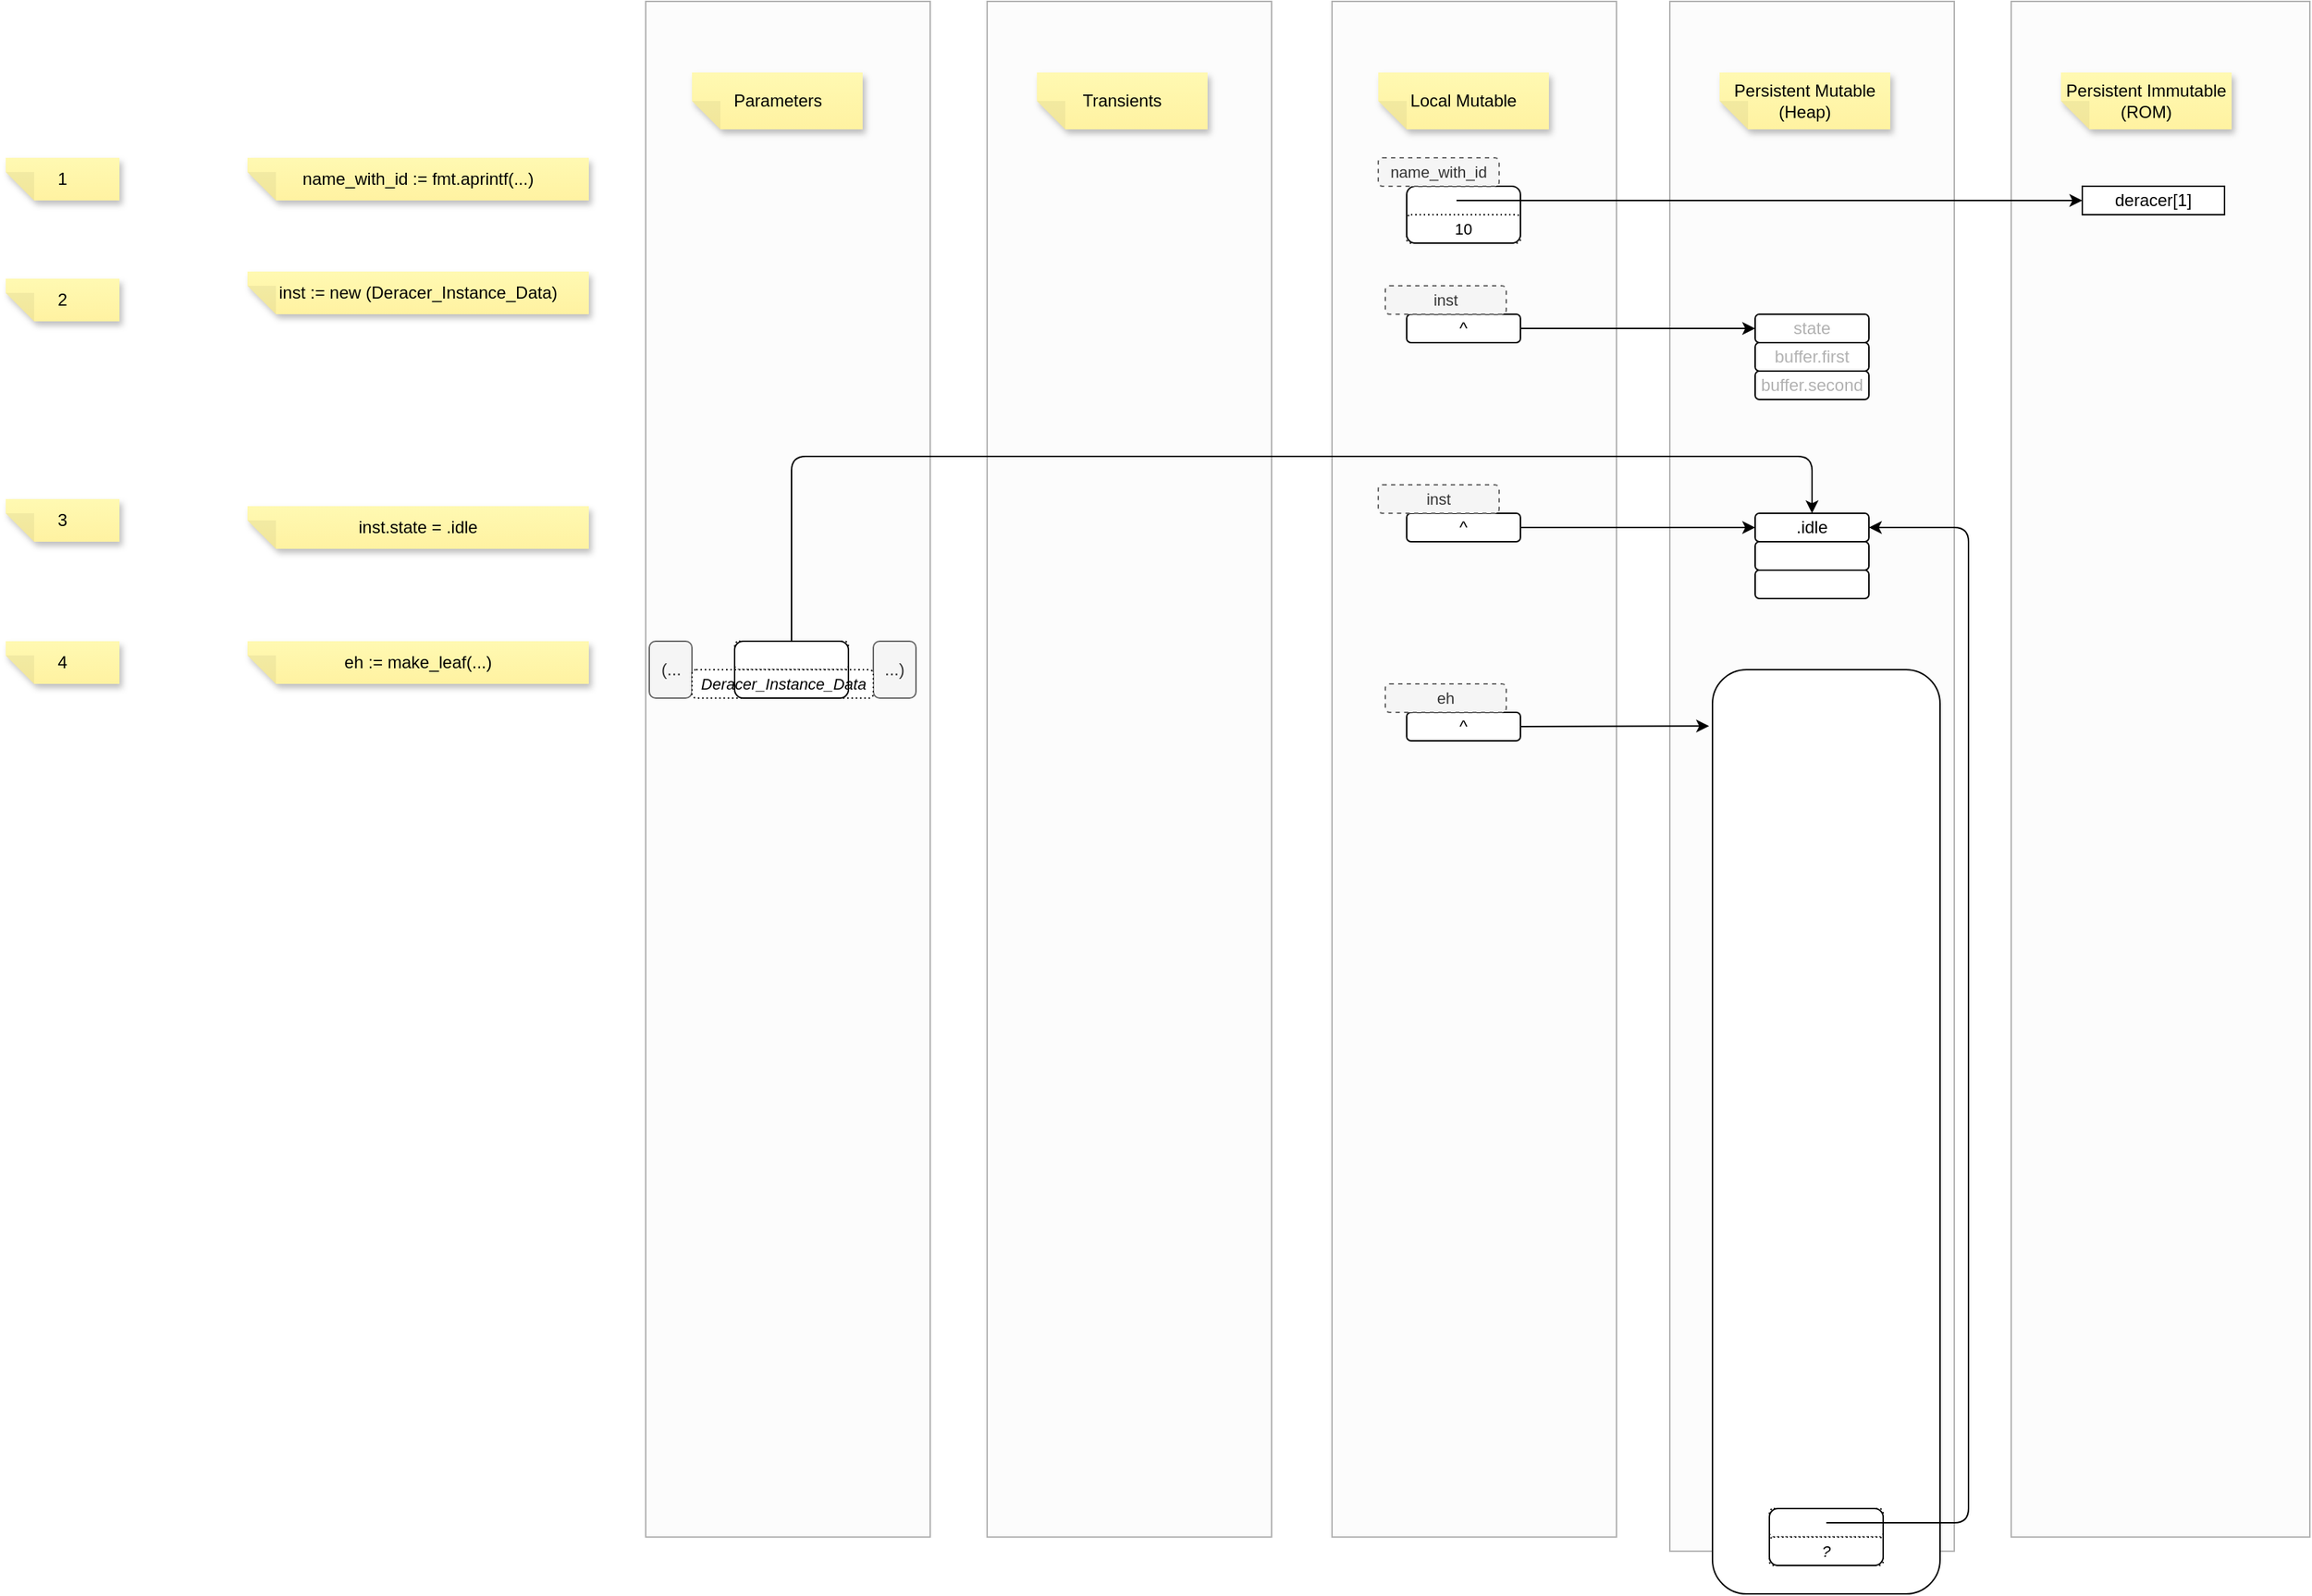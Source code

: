 <mxfile version="21.6.8" type="device" pages="7">
  <diagram name="all" id="029LB0-3E3SRJCX2bY9U">
    <mxGraphModel dx="4106" dy="570" grid="1" gridSize="10" guides="1" tooltips="1" connect="1" arrows="1" fold="1" page="1" pageScale="1" pageWidth="1100" pageHeight="850" math="0" shadow="0">
      <root>
        <mxCell id="0" />
        <mxCell id="1" parent="0" />
        <mxCell id="SrDT67wpccNyYL2PIl-t-3" value="" style="rounded=0;whiteSpace=wrap;html=1;fontFamily=Helvetica;fontSize=11;fontColor=#333333;fillColor=#f5f5f5;strokeColor=default;opacity=30;" vertex="1" parent="1">
          <mxGeometry x="-1437.5" y="40" width="200" height="1080" as="geometry" />
        </mxCell>
        <mxCell id="SrDT67wpccNyYL2PIl-t-1" value="" style="rounded=0;whiteSpace=wrap;html=1;fontFamily=Helvetica;fontSize=11;fontColor=#333333;fillColor=#f5f5f5;strokeColor=default;opacity=30;" vertex="1" parent="1">
          <mxGeometry x="-960" y="40" width="210" height="1080" as="geometry" />
        </mxCell>
        <mxCell id="SrDT67wpccNyYL2PIl-t-2" value="" style="rounded=0;whiteSpace=wrap;html=1;fontFamily=Helvetica;fontSize=11;fontColor=#333333;fillColor=#f5f5f5;strokeColor=default;opacity=30;" vertex="1" parent="1">
          <mxGeometry x="-1680" y="40" width="200" height="1080" as="geometry" />
        </mxCell>
        <mxCell id="SrDT67wpccNyYL2PIl-t-4" value="" style="rounded=0;whiteSpace=wrap;html=1;fontFamily=Helvetica;fontSize=11;fontColor=#333333;fillColor=#f5f5f5;strokeColor=default;opacity=30;" vertex="1" parent="1">
          <mxGeometry x="-1200" y="40" width="200" height="1090" as="geometry" />
        </mxCell>
        <mxCell id="SrDT67wpccNyYL2PIl-t-5" value="name_with_id := fmt.aprintf(...)" style="shape=note;whiteSpace=wrap;html=1;backgroundOutline=1;fontColor=#000000;darkOpacity=0.05;fillColor=#FFF9B2;strokeColor=none;fillStyle=solid;direction=west;gradientDirection=north;gradientColor=#FFF2A1;shadow=1;size=20;pointerEvents=1;" vertex="1" parent="1">
          <mxGeometry x="-2200" y="150" width="240" height="30" as="geometry" />
        </mxCell>
        <mxCell id="SrDT67wpccNyYL2PIl-t-6" value="Local Mutable" style="shape=note;whiteSpace=wrap;html=1;backgroundOutline=1;fontColor=#000000;darkOpacity=0.05;fillColor=#FFF9B2;strokeColor=none;fillStyle=solid;direction=west;gradientDirection=north;gradientColor=#FFF2A1;shadow=1;size=20;pointerEvents=1;" vertex="1" parent="1">
          <mxGeometry x="-1405" y="90" width="120" height="40" as="geometry" />
        </mxCell>
        <mxCell id="SrDT67wpccNyYL2PIl-t-7" value="Persistent Mutable&lt;br&gt;(Heap)" style="shape=note;whiteSpace=wrap;html=1;backgroundOutline=1;fontColor=#000000;darkOpacity=0.05;fillColor=#FFF9B2;strokeColor=none;fillStyle=solid;direction=west;gradientDirection=north;gradientColor=#FFF2A1;shadow=1;size=20;pointerEvents=1;" vertex="1" parent="1">
          <mxGeometry x="-1165" y="90" width="120" height="40" as="geometry" />
        </mxCell>
        <mxCell id="SrDT67wpccNyYL2PIl-t-8" value="Persistent Immutable&lt;br&gt;(ROM)" style="shape=note;whiteSpace=wrap;html=1;backgroundOutline=1;fontColor=#000000;darkOpacity=0.05;fillColor=#FFF9B2;strokeColor=none;fillStyle=solid;direction=west;gradientDirection=north;gradientColor=#FFF2A1;shadow=1;size=20;pointerEvents=1;" vertex="1" parent="1">
          <mxGeometry x="-925" y="90" width="120" height="40" as="geometry" />
        </mxCell>
        <mxCell id="SrDT67wpccNyYL2PIl-t-9" value="Transients" style="shape=note;whiteSpace=wrap;html=1;backgroundOutline=1;fontColor=#000000;darkOpacity=0.05;fillColor=#FFF9B2;strokeColor=none;fillStyle=solid;direction=west;gradientDirection=north;gradientColor=#FFF2A1;shadow=1;size=20;pointerEvents=1;" vertex="1" parent="1">
          <mxGeometry x="-1645" y="90" width="120" height="40" as="geometry" />
        </mxCell>
        <mxCell id="SrDT67wpccNyYL2PIl-t-28" value="" style="rounded=0;whiteSpace=wrap;html=1;fontFamily=Helvetica;fontSize=11;fontColor=#333333;fillColor=#f5f5f5;strokeColor=default;opacity=30;" vertex="1" parent="1">
          <mxGeometry x="-1920" y="40" width="200" height="1080" as="geometry" />
        </mxCell>
        <mxCell id="SrDT67wpccNyYL2PIl-t-30" value="Parameters" style="shape=note;whiteSpace=wrap;html=1;backgroundOutline=1;fontColor=#000000;darkOpacity=0.05;fillColor=#FFF9B2;strokeColor=none;fillStyle=solid;direction=west;gradientDirection=north;gradientColor=#FFF2A1;shadow=1;size=20;pointerEvents=1;" vertex="1" parent="1">
          <mxGeometry x="-1887.5" y="90" width="120" height="40" as="geometry" />
        </mxCell>
        <mxCell id="nKyimFtTfU-NM94vZ7Kv-1" value="deracer[1]" style="rounded=0;whiteSpace=wrap;html=1;" vertex="1" parent="1">
          <mxGeometry x="-910" y="170" width="100" height="20" as="geometry" />
        </mxCell>
        <mxCell id="Vvmu--2rX740bndOkpGV-1" value="" style="rounded=1;whiteSpace=wrap;html=1;fontFamily=Helvetica;fontSize=11;fontColor=default;strokeColor=none;dashed=1;dashPattern=1 2;" vertex="1" parent="1">
          <mxGeometry x="-1385" y="170" width="80" height="20" as="geometry" />
        </mxCell>
        <mxCell id="Vvmu--2rX740bndOkpGV-2" value="10" style="rounded=1;whiteSpace=wrap;html=1;fontFamily=Helvetica;fontSize=11;fontColor=default;dashed=1;dashPattern=1 2;strokeColor=default;" vertex="1" parent="1">
          <mxGeometry x="-1385" y="190" width="80" height="20" as="geometry" />
        </mxCell>
        <mxCell id="Vvmu--2rX740bndOkpGV-4" style="edgeStyle=orthogonalEdgeStyle;rounded=0;orthogonalLoop=1;jettySize=auto;html=1;exitX=0.438;exitY=0.5;exitDx=0;exitDy=0;entryX=0;entryY=0.5;entryDx=0;entryDy=0;exitPerimeter=0;" edge="1" parent="1" source="Vvmu--2rX740bndOkpGV-1" target="nKyimFtTfU-NM94vZ7Kv-1">
          <mxGeometry relative="1" as="geometry" />
        </mxCell>
        <mxCell id="Vvmu--2rX740bndOkpGV-3" value="" style="rounded=1;whiteSpace=wrap;html=1;fontFamily=Helvetica;fontSize=11;fillColor=none;" vertex="1" parent="1">
          <mxGeometry x="-1385" y="170" width="80" height="40" as="geometry" />
        </mxCell>
        <mxCell id="5OGbi0aspRER5DUUNQTS-1" value="name_with_id" style="rounded=1;whiteSpace=wrap;html=1;fontFamily=Helvetica;fontSize=11;fontColor=#333333;dashed=1;fillColor=#f5f5f5;strokeColor=#666666;" vertex="1" parent="1">
          <mxGeometry x="-1405" y="150" width="85" height="20" as="geometry" />
        </mxCell>
        <mxCell id="5OGbi0aspRER5DUUNQTS-2" value="state" style="rounded=1;whiteSpace=wrap;html=1;textOpacity=30;" vertex="1" parent="1">
          <mxGeometry x="-1140" y="260" width="80" height="20" as="geometry" />
        </mxCell>
        <mxCell id="5OGbi0aspRER5DUUNQTS-3" value="buffer.first" style="rounded=1;whiteSpace=wrap;html=1;textOpacity=30;" vertex="1" parent="1">
          <mxGeometry x="-1140" y="280" width="80" height="20" as="geometry" />
        </mxCell>
        <mxCell id="5OGbi0aspRER5DUUNQTS-4" value="buffer.second" style="rounded=1;whiteSpace=wrap;html=1;textOpacity=30;" vertex="1" parent="1">
          <mxGeometry x="-1140" y="300" width="80" height="20" as="geometry" />
        </mxCell>
        <mxCell id="5OGbi0aspRER5DUUNQTS-6" style="edgeStyle=orthogonalEdgeStyle;rounded=0;orthogonalLoop=1;jettySize=auto;html=1;exitX=1;exitY=0.5;exitDx=0;exitDy=0;entryX=0;entryY=0.5;entryDx=0;entryDy=0;" edge="1" parent="1" source="5OGbi0aspRER5DUUNQTS-5" target="5OGbi0aspRER5DUUNQTS-2">
          <mxGeometry relative="1" as="geometry" />
        </mxCell>
        <mxCell id="5OGbi0aspRER5DUUNQTS-5" value="^" style="rounded=1;whiteSpace=wrap;html=1;" vertex="1" parent="1">
          <mxGeometry x="-1385" y="260" width="80" height="20" as="geometry" />
        </mxCell>
        <mxCell id="5OGbi0aspRER5DUUNQTS-7" value="inst" style="rounded=1;whiteSpace=wrap;html=1;fontFamily=Helvetica;fontSize=11;fontColor=#333333;dashed=1;fillColor=#f5f5f5;strokeColor=#666666;" vertex="1" parent="1">
          <mxGeometry x="-1400" y="240" width="85" height="20" as="geometry" />
        </mxCell>
        <mxCell id="5OGbi0aspRER5DUUNQTS-8" value=".idle" style="rounded=1;whiteSpace=wrap;html=1;" vertex="1" parent="1">
          <mxGeometry x="-1140" y="400" width="80" height="20" as="geometry" />
        </mxCell>
        <mxCell id="5OGbi0aspRER5DUUNQTS-9" value="" style="rounded=1;whiteSpace=wrap;html=1;textOpacity=30;" vertex="1" parent="1">
          <mxGeometry x="-1140" y="420" width="80" height="20" as="geometry" />
        </mxCell>
        <mxCell id="5OGbi0aspRER5DUUNQTS-10" value="" style="rounded=1;whiteSpace=wrap;html=1;textOpacity=30;" vertex="1" parent="1">
          <mxGeometry x="-1140" y="440" width="80" height="20" as="geometry" />
        </mxCell>
        <mxCell id="5OGbi0aspRER5DUUNQTS-11" style="edgeStyle=orthogonalEdgeStyle;rounded=0;orthogonalLoop=1;jettySize=auto;html=1;exitX=1;exitY=0.5;exitDx=0;exitDy=0;entryX=0;entryY=0.5;entryDx=0;entryDy=0;" edge="1" parent="1" source="5OGbi0aspRER5DUUNQTS-12" target="5OGbi0aspRER5DUUNQTS-8">
          <mxGeometry relative="1" as="geometry" />
        </mxCell>
        <mxCell id="5OGbi0aspRER5DUUNQTS-12" value="^" style="rounded=1;whiteSpace=wrap;html=1;" vertex="1" parent="1">
          <mxGeometry x="-1385" y="400" width="80" height="20" as="geometry" />
        </mxCell>
        <mxCell id="5OGbi0aspRER5DUUNQTS-13" value="inst" style="rounded=1;whiteSpace=wrap;html=1;fontFamily=Helvetica;fontSize=11;fontColor=#333333;dashed=1;fillColor=#f5f5f5;strokeColor=#666666;" vertex="1" parent="1">
          <mxGeometry x="-1405" y="380" width="85" height="20" as="geometry" />
        </mxCell>
        <mxCell id="5OGbi0aspRER5DUUNQTS-14" value="inst := new (Deracer_Instance_Data)" style="shape=note;whiteSpace=wrap;html=1;backgroundOutline=1;fontColor=#000000;darkOpacity=0.05;fillColor=#FFF9B2;strokeColor=none;fillStyle=solid;direction=west;gradientDirection=north;gradientColor=#FFF2A1;shadow=1;size=20;pointerEvents=1;" vertex="1" parent="1">
          <mxGeometry x="-2200" y="230" width="240" height="30" as="geometry" />
        </mxCell>
        <mxCell id="5OGbi0aspRER5DUUNQTS-15" value="inst.state = .idle" style="shape=note;whiteSpace=wrap;html=1;backgroundOutline=1;fontColor=#000000;darkOpacity=0.05;fillColor=#FFF9B2;strokeColor=none;fillStyle=solid;direction=west;gradientDirection=north;gradientColor=#FFF2A1;shadow=1;size=20;pointerEvents=1;" vertex="1" parent="1">
          <mxGeometry x="-2200" y="395" width="240" height="30" as="geometry" />
        </mxCell>
        <mxCell id="Xrj8Q-ja9FrKISakhPmq-5" style="edgeStyle=orthogonalEdgeStyle;rounded=0;orthogonalLoop=1;jettySize=auto;html=1;exitX=1;exitY=0.5;exitDx=0;exitDy=0;entryX=-0.015;entryY=0.061;entryDx=0;entryDy=0;entryPerimeter=0;" edge="1" parent="1" source="Xrj8Q-ja9FrKISakhPmq-6" target="zLsV2VpHd600joaVlXYG-1">
          <mxGeometry relative="1" as="geometry">
            <mxPoint x="-1140.96" y="525.1" as="targetPoint" />
            <Array as="points">
              <mxPoint x="-1305" y="550" />
            </Array>
          </mxGeometry>
        </mxCell>
        <mxCell id="Xrj8Q-ja9FrKISakhPmq-6" value="^" style="rounded=1;whiteSpace=wrap;html=1;" vertex="1" parent="1">
          <mxGeometry x="-1385" y="540" width="80" height="20" as="geometry" />
        </mxCell>
        <mxCell id="Xrj8Q-ja9FrKISakhPmq-7" value="eh" style="rounded=1;whiteSpace=wrap;html=1;fontFamily=Helvetica;fontSize=11;fontColor=#333333;dashed=1;fillColor=#f5f5f5;strokeColor=#666666;" vertex="1" parent="1">
          <mxGeometry x="-1400" y="520" width="85" height="20" as="geometry" />
        </mxCell>
        <mxCell id="Xrj8Q-ja9FrKISakhPmq-8" value="eh := make_leaf(...)" style="shape=note;whiteSpace=wrap;html=1;backgroundOutline=1;fontColor=#000000;darkOpacity=0.05;fillColor=#FFF9B2;strokeColor=none;fillStyle=solid;direction=west;gradientDirection=north;gradientColor=#FFF2A1;shadow=1;size=20;pointerEvents=1;" vertex="1" parent="1">
          <mxGeometry x="-2200" y="490" width="240" height="30" as="geometry" />
        </mxCell>
        <mxCell id="zLsV2VpHd600joaVlXYG-1" value="" style="rounded=1;whiteSpace=wrap;html=1;" vertex="1" parent="1">
          <mxGeometry x="-1170" y="510" width="160" height="650" as="geometry" />
        </mxCell>
        <mxCell id="AE5WR5ZkA0evMWWrHT70-1" value="" style="rounded=1;whiteSpace=wrap;html=1;fontFamily=Helvetica;fontSize=11;fontColor=default;strokeColor=default;perimeterSpacing=0;dashed=1;dashPattern=1 2;" vertex="1" parent="1">
          <mxGeometry x="-1130" y="1100" width="80" height="20" as="geometry" />
        </mxCell>
        <mxCell id="AE5WR5ZkA0evMWWrHT70-2" value="?" style="rounded=1;whiteSpace=wrap;html=1;fontFamily=Helvetica;fontSize=11;fontColor=default;strokeColor=default;perimeterSpacing=0;dashed=1;dashPattern=1 2;fontStyle=2" vertex="1" parent="1">
          <mxGeometry x="-1130" y="1120" width="80" height="20" as="geometry" />
        </mxCell>
        <mxCell id="2BD_WjYUQ9ISW56QHsHB-15" style="edgeStyle=orthogonalEdgeStyle;rounded=1;orthogonalLoop=1;jettySize=auto;html=1;exitX=0.5;exitY=0.25;exitDx=0;exitDy=0;entryX=1;entryY=0.5;entryDx=0;entryDy=0;exitPerimeter=0;" edge="1" parent="1" source="AE5WR5ZkA0evMWWrHT70-3" target="5OGbi0aspRER5DUUNQTS-8">
          <mxGeometry relative="1" as="geometry">
            <Array as="points">
              <mxPoint x="-990" y="1110" />
              <mxPoint x="-990" y="410" />
            </Array>
          </mxGeometry>
        </mxCell>
        <mxCell id="AE5WR5ZkA0evMWWrHT70-3" value="" style="rounded=1;whiteSpace=wrap;html=1;fontFamily=Helvetica;fontSize=11;fillColor=none;" vertex="1" parent="1">
          <mxGeometry x="-1130" y="1100" width="80" height="40" as="geometry" />
        </mxCell>
        <mxCell id="2BD_WjYUQ9ISW56QHsHB-1" value="1" style="shape=note;whiteSpace=wrap;html=1;backgroundOutline=1;fontColor=#000000;darkOpacity=0.05;fillColor=#FFF9B2;strokeColor=none;fillStyle=solid;direction=west;gradientDirection=north;gradientColor=#FFF2A1;shadow=1;size=20;pointerEvents=1;" vertex="1" parent="1">
          <mxGeometry x="-2370" y="150" width="80" height="30" as="geometry" />
        </mxCell>
        <mxCell id="2BD_WjYUQ9ISW56QHsHB-4" value="2" style="shape=note;whiteSpace=wrap;html=1;backgroundOutline=1;fontColor=#000000;darkOpacity=0.05;fillColor=#FFF9B2;strokeColor=none;fillStyle=solid;direction=west;gradientDirection=north;gradientColor=#FFF2A1;shadow=1;size=20;pointerEvents=1;" vertex="1" parent="1">
          <mxGeometry x="-2370" y="235" width="80" height="30" as="geometry" />
        </mxCell>
        <mxCell id="2BD_WjYUQ9ISW56QHsHB-5" value="3" style="shape=note;whiteSpace=wrap;html=1;backgroundOutline=1;fontColor=#000000;darkOpacity=0.05;fillColor=#FFF9B2;strokeColor=none;fillStyle=solid;direction=west;gradientDirection=north;gradientColor=#FFF2A1;shadow=1;size=20;pointerEvents=1;" vertex="1" parent="1">
          <mxGeometry x="-2370" y="390" width="80" height="30" as="geometry" />
        </mxCell>
        <mxCell id="2BD_WjYUQ9ISW56QHsHB-6" value="4" style="shape=note;whiteSpace=wrap;html=1;backgroundOutline=1;fontColor=#000000;darkOpacity=0.05;fillColor=#FFF9B2;strokeColor=none;fillStyle=solid;direction=west;gradientDirection=north;gradientColor=#FFF2A1;shadow=1;size=20;pointerEvents=1;" vertex="1" parent="1">
          <mxGeometry x="-2370" y="490" width="80" height="30" as="geometry" />
        </mxCell>
        <mxCell id="2BD_WjYUQ9ISW56QHsHB-8" value="" style="rounded=1;whiteSpace=wrap;html=1;fontFamily=Helvetica;fontSize=11;fontColor=default;strokeColor=default;perimeterSpacing=0;dashed=1;dashPattern=1 2;" vertex="1" parent="1">
          <mxGeometry x="-1857.5" y="490" width="80" height="20" as="geometry" />
        </mxCell>
        <mxCell id="2BD_WjYUQ9ISW56QHsHB-9" value="...)" style="rounded=1;whiteSpace=wrap;html=1;fillColor=#f5f5f5;fontColor=#333333;strokeColor=#666666;" vertex="1" parent="1">
          <mxGeometry x="-1760" y="490" width="30" height="40" as="geometry" />
        </mxCell>
        <mxCell id="2BD_WjYUQ9ISW56QHsHB-11" value="(..." style="rounded=1;whiteSpace=wrap;html=1;fillColor=#f5f5f5;fontColor=#333333;strokeColor=#666666;" vertex="1" parent="1">
          <mxGeometry x="-1917.5" y="490" width="30" height="40" as="geometry" />
        </mxCell>
        <mxCell id="2BD_WjYUQ9ISW56QHsHB-13" style="edgeStyle=orthogonalEdgeStyle;rounded=1;orthogonalLoop=1;jettySize=auto;html=1;exitX=0.5;exitY=0;exitDx=0;exitDy=0;entryX=0.5;entryY=0;entryDx=0;entryDy=0;" edge="1" parent="1" source="2BD_WjYUQ9ISW56QHsHB-12" target="5OGbi0aspRER5DUUNQTS-8">
          <mxGeometry relative="1" as="geometry">
            <Array as="points">
              <mxPoint x="-1817" y="360" />
              <mxPoint x="-1100" y="360" />
            </Array>
          </mxGeometry>
        </mxCell>
        <mxCell id="2BD_WjYUQ9ISW56QHsHB-10" value="Deracer_Instance_Data" style="rounded=1;whiteSpace=wrap;html=1;fontFamily=Helvetica;fontSize=11;fontColor=default;strokeColor=default;perimeterSpacing=0;dashed=1;dashPattern=1 2;fontStyle=2" vertex="1" parent="1">
          <mxGeometry x="-1887.5" y="510" width="127.5" height="20" as="geometry" />
        </mxCell>
        <mxCell id="2BD_WjYUQ9ISW56QHsHB-12" value="" style="rounded=1;whiteSpace=wrap;html=1;fontFamily=Helvetica;fontSize=11;fillColor=none;" vertex="1" parent="1">
          <mxGeometry x="-1857.5" y="490" width="80" height="40" as="geometry" />
        </mxCell>
      </root>
    </mxGraphModel>
  </diagram>
  <diagram name="4" id="yFphPRhZFJM6T7FxvR39">
    <mxGraphModel dx="3167" dy="684" grid="1" gridSize="10" guides="1" tooltips="1" connect="1" arrows="1" fold="1" page="1" pageScale="1" pageWidth="1100" pageHeight="850" math="0" shadow="0">
      <root>
        <mxCell id="gJFKsdYSGf7r8MpDDWv1-0" />
        <mxCell id="gJFKsdYSGf7r8MpDDWv1-1" parent="gJFKsdYSGf7r8MpDDWv1-0" />
        <mxCell id="gJFKsdYSGf7r8MpDDWv1-2" value="" style="rounded=0;whiteSpace=wrap;html=1;fontFamily=Helvetica;fontSize=11;fontColor=#333333;fillColor=#f5f5f5;strokeColor=default;opacity=30;" vertex="1" parent="gJFKsdYSGf7r8MpDDWv1-1">
          <mxGeometry x="-1437.5" y="40" width="200" height="1080" as="geometry" />
        </mxCell>
        <mxCell id="gJFKsdYSGf7r8MpDDWv1-3" value="" style="rounded=0;whiteSpace=wrap;html=1;fontFamily=Helvetica;fontSize=11;fontColor=#333333;fillColor=#f5f5f5;strokeColor=default;opacity=30;" vertex="1" parent="gJFKsdYSGf7r8MpDDWv1-1">
          <mxGeometry x="-960" y="40" width="210" height="1080" as="geometry" />
        </mxCell>
        <mxCell id="gJFKsdYSGf7r8MpDDWv1-4" value="" style="rounded=0;whiteSpace=wrap;html=1;fontFamily=Helvetica;fontSize=11;fontColor=#333333;fillColor=#f5f5f5;strokeColor=default;opacity=30;" vertex="1" parent="gJFKsdYSGf7r8MpDDWv1-1">
          <mxGeometry x="-1680" y="40" width="200" height="1080" as="geometry" />
        </mxCell>
        <mxCell id="gJFKsdYSGf7r8MpDDWv1-5" value="" style="rounded=0;whiteSpace=wrap;html=1;fontFamily=Helvetica;fontSize=11;fontColor=#333333;fillColor=#f5f5f5;strokeColor=default;opacity=30;" vertex="1" parent="gJFKsdYSGf7r8MpDDWv1-1">
          <mxGeometry x="-1200" y="40" width="200" height="1090" as="geometry" />
        </mxCell>
        <mxCell id="gJFKsdYSGf7r8MpDDWv1-7" value="Local Mutable" style="shape=note;whiteSpace=wrap;html=1;backgroundOutline=1;fontColor=#000000;darkOpacity=0.05;fillColor=#FFF9B2;strokeColor=none;fillStyle=solid;direction=west;gradientDirection=north;gradientColor=#FFF2A1;shadow=1;size=20;pointerEvents=1;" vertex="1" parent="gJFKsdYSGf7r8MpDDWv1-1">
          <mxGeometry x="-1405" y="90" width="120" height="40" as="geometry" />
        </mxCell>
        <mxCell id="gJFKsdYSGf7r8MpDDWv1-8" value="Persistent Mutable&lt;br&gt;(Heap)" style="shape=note;whiteSpace=wrap;html=1;backgroundOutline=1;fontColor=#000000;darkOpacity=0.05;fillColor=#FFF9B2;strokeColor=none;fillStyle=solid;direction=west;gradientDirection=north;gradientColor=#FFF2A1;shadow=1;size=20;pointerEvents=1;" vertex="1" parent="gJFKsdYSGf7r8MpDDWv1-1">
          <mxGeometry x="-1165" y="90" width="120" height="40" as="geometry" />
        </mxCell>
        <mxCell id="gJFKsdYSGf7r8MpDDWv1-9" value="Persistent Immutable&lt;br&gt;(ROM)" style="shape=note;whiteSpace=wrap;html=1;backgroundOutline=1;fontColor=#000000;darkOpacity=0.05;fillColor=#FFF9B2;strokeColor=none;fillStyle=solid;direction=west;gradientDirection=north;gradientColor=#FFF2A1;shadow=1;size=20;pointerEvents=1;" vertex="1" parent="gJFKsdYSGf7r8MpDDWv1-1">
          <mxGeometry x="-925" y="90" width="120" height="40" as="geometry" />
        </mxCell>
        <mxCell id="gJFKsdYSGf7r8MpDDWv1-10" value="Transients" style="shape=note;whiteSpace=wrap;html=1;backgroundOutline=1;fontColor=#000000;darkOpacity=0.05;fillColor=#FFF9B2;strokeColor=none;fillStyle=solid;direction=west;gradientDirection=north;gradientColor=#FFF2A1;shadow=1;size=20;pointerEvents=1;" vertex="1" parent="gJFKsdYSGf7r8MpDDWv1-1">
          <mxGeometry x="-1645" y="90" width="120" height="40" as="geometry" />
        </mxCell>
        <mxCell id="gJFKsdYSGf7r8MpDDWv1-11" value="" style="rounded=0;whiteSpace=wrap;html=1;fontFamily=Helvetica;fontSize=11;fontColor=#333333;fillColor=#f5f5f5;strokeColor=default;opacity=30;" vertex="1" parent="gJFKsdYSGf7r8MpDDWv1-1">
          <mxGeometry x="-1920" y="40" width="200" height="1080" as="geometry" />
        </mxCell>
        <mxCell id="gJFKsdYSGf7r8MpDDWv1-12" value="Parameters" style="shape=note;whiteSpace=wrap;html=1;backgroundOutline=1;fontColor=#000000;darkOpacity=0.05;fillColor=#FFF9B2;strokeColor=none;fillStyle=solid;direction=west;gradientDirection=north;gradientColor=#FFF2A1;shadow=1;size=20;pointerEvents=1;" vertex="1" parent="gJFKsdYSGf7r8MpDDWv1-1">
          <mxGeometry x="-1887.5" y="90" width="120" height="40" as="geometry" />
        </mxCell>
        <mxCell id="gJFKsdYSGf7r8MpDDWv1-13" value="deracer[1]" style="rounded=0;whiteSpace=wrap;html=1;" vertex="1" parent="gJFKsdYSGf7r8MpDDWv1-1">
          <mxGeometry x="-910" y="170" width="100" height="20" as="geometry" />
        </mxCell>
        <mxCell id="gJFKsdYSGf7r8MpDDWv1-14" value="" style="rounded=1;whiteSpace=wrap;html=1;fontFamily=Helvetica;fontSize=11;fontColor=default;strokeColor=none;dashed=1;dashPattern=1 2;" vertex="1" parent="gJFKsdYSGf7r8MpDDWv1-1">
          <mxGeometry x="-1385" y="170" width="80" height="20" as="geometry" />
        </mxCell>
        <mxCell id="gJFKsdYSGf7r8MpDDWv1-15" value="10" style="rounded=1;whiteSpace=wrap;html=1;fontFamily=Helvetica;fontSize=11;fontColor=default;dashed=1;dashPattern=1 2;strokeColor=default;" vertex="1" parent="gJFKsdYSGf7r8MpDDWv1-1">
          <mxGeometry x="-1385" y="190" width="80" height="20" as="geometry" />
        </mxCell>
        <mxCell id="gJFKsdYSGf7r8MpDDWv1-16" style="edgeStyle=orthogonalEdgeStyle;rounded=0;orthogonalLoop=1;jettySize=auto;html=1;exitX=0.438;exitY=0.5;exitDx=0;exitDy=0;entryX=0;entryY=0.5;entryDx=0;entryDy=0;exitPerimeter=0;" edge="1" parent="gJFKsdYSGf7r8MpDDWv1-1" source="gJFKsdYSGf7r8MpDDWv1-14" target="gJFKsdYSGf7r8MpDDWv1-13">
          <mxGeometry relative="1" as="geometry" />
        </mxCell>
        <mxCell id="gJFKsdYSGf7r8MpDDWv1-17" value="" style="rounded=1;whiteSpace=wrap;html=1;fontFamily=Helvetica;fontSize=11;fillColor=none;" vertex="1" parent="gJFKsdYSGf7r8MpDDWv1-1">
          <mxGeometry x="-1385" y="170" width="80" height="40" as="geometry" />
        </mxCell>
        <mxCell id="gJFKsdYSGf7r8MpDDWv1-18" value="name_with_id" style="rounded=1;whiteSpace=wrap;html=1;fontFamily=Helvetica;fontSize=11;fontColor=#333333;dashed=1;fillColor=#f5f5f5;strokeColor=#666666;" vertex="1" parent="gJFKsdYSGf7r8MpDDWv1-1">
          <mxGeometry x="-1405" y="150" width="85" height="20" as="geometry" />
        </mxCell>
        <mxCell id="gJFKsdYSGf7r8MpDDWv1-25" value=".idle" style="rounded=1;whiteSpace=wrap;html=1;" vertex="1" parent="gJFKsdYSGf7r8MpDDWv1-1">
          <mxGeometry x="-1140" y="350" width="80" height="20" as="geometry" />
        </mxCell>
        <mxCell id="gJFKsdYSGf7r8MpDDWv1-26" value="" style="rounded=1;whiteSpace=wrap;html=1;textOpacity=30;" vertex="1" parent="gJFKsdYSGf7r8MpDDWv1-1">
          <mxGeometry x="-1140" y="370" width="80" height="20" as="geometry" />
        </mxCell>
        <mxCell id="gJFKsdYSGf7r8MpDDWv1-27" value="" style="rounded=1;whiteSpace=wrap;html=1;textOpacity=30;" vertex="1" parent="gJFKsdYSGf7r8MpDDWv1-1">
          <mxGeometry x="-1140" y="390" width="80" height="20" as="geometry" />
        </mxCell>
        <mxCell id="gJFKsdYSGf7r8MpDDWv1-28" style="edgeStyle=orthogonalEdgeStyle;rounded=0;orthogonalLoop=1;jettySize=auto;html=1;exitX=1;exitY=0.5;exitDx=0;exitDy=0;entryX=0;entryY=0.5;entryDx=0;entryDy=0;" edge="1" parent="gJFKsdYSGf7r8MpDDWv1-1" source="gJFKsdYSGf7r8MpDDWv1-29" target="gJFKsdYSGf7r8MpDDWv1-25">
          <mxGeometry relative="1" as="geometry" />
        </mxCell>
        <mxCell id="gJFKsdYSGf7r8MpDDWv1-29" value="^" style="rounded=1;whiteSpace=wrap;html=1;" vertex="1" parent="gJFKsdYSGf7r8MpDDWv1-1">
          <mxGeometry x="-1385" y="350" width="80" height="20" as="geometry" />
        </mxCell>
        <mxCell id="gJFKsdYSGf7r8MpDDWv1-30" value="inst" style="rounded=1;whiteSpace=wrap;html=1;fontFamily=Helvetica;fontSize=11;fontColor=#333333;dashed=1;fillColor=#f5f5f5;strokeColor=#666666;" vertex="1" parent="gJFKsdYSGf7r8MpDDWv1-1">
          <mxGeometry x="-1400" y="330" width="85" height="20" as="geometry" />
        </mxCell>
        <mxCell id="gJFKsdYSGf7r8MpDDWv1-33" style="edgeStyle=orthogonalEdgeStyle;rounded=0;orthogonalLoop=1;jettySize=auto;html=1;exitX=1;exitY=0.5;exitDx=0;exitDy=0;entryX=-0.015;entryY=0.061;entryDx=0;entryDy=0;entryPerimeter=0;" edge="1" parent="gJFKsdYSGf7r8MpDDWv1-1" source="gJFKsdYSGf7r8MpDDWv1-34" target="gJFKsdYSGf7r8MpDDWv1-37">
          <mxGeometry relative="1" as="geometry">
            <mxPoint x="-1140.96" y="475.1" as="targetPoint" />
            <Array as="points">
              <mxPoint x="-1305" y="500" />
            </Array>
          </mxGeometry>
        </mxCell>
        <mxCell id="gJFKsdYSGf7r8MpDDWv1-34" value="^" style="rounded=1;whiteSpace=wrap;html=1;" vertex="1" parent="gJFKsdYSGf7r8MpDDWv1-1">
          <mxGeometry x="-1385" y="490" width="80" height="20" as="geometry" />
        </mxCell>
        <mxCell id="gJFKsdYSGf7r8MpDDWv1-35" value="eh" style="rounded=1;whiteSpace=wrap;html=1;fontFamily=Helvetica;fontSize=11;fontColor=#333333;dashed=1;fillColor=#f5f5f5;strokeColor=#666666;" vertex="1" parent="gJFKsdYSGf7r8MpDDWv1-1">
          <mxGeometry x="-1400" y="470" width="85" height="20" as="geometry" />
        </mxCell>
        <mxCell id="gJFKsdYSGf7r8MpDDWv1-36" value="eh := make_leaf(...)" style="shape=note;whiteSpace=wrap;html=1;backgroundOutline=1;fontColor=#000000;darkOpacity=0.05;fillColor=#FFF9B2;strokeColor=none;fillStyle=solid;direction=west;gradientDirection=north;gradientColor=#FFF2A1;shadow=1;size=20;pointerEvents=1;" vertex="1" parent="gJFKsdYSGf7r8MpDDWv1-1">
          <mxGeometry x="-2200" y="440" width="240" height="30" as="geometry" />
        </mxCell>
        <mxCell id="gJFKsdYSGf7r8MpDDWv1-37" value="" style="rounded=1;whiteSpace=wrap;html=1;" vertex="1" parent="gJFKsdYSGf7r8MpDDWv1-1">
          <mxGeometry x="-1180" y="460" width="160" height="650" as="geometry" />
        </mxCell>
        <mxCell id="ZRMJjyC98p0R1EFso9mL-0" value="" style="rounded=1;whiteSpace=wrap;html=1;fontFamily=Helvetica;fontSize=11;fontColor=default;strokeColor=default;perimeterSpacing=0;dashed=1;dashPattern=1 2;" vertex="1" parent="gJFKsdYSGf7r8MpDDWv1-1">
          <mxGeometry x="-1140" y="1050" width="80" height="20" as="geometry" />
        </mxCell>
        <mxCell id="ZRMJjyC98p0R1EFso9mL-1" value="?" style="rounded=1;whiteSpace=wrap;html=1;fontFamily=Helvetica;fontSize=11;fontColor=default;strokeColor=default;perimeterSpacing=0;dashed=1;dashPattern=1 2;fontStyle=2" vertex="1" parent="gJFKsdYSGf7r8MpDDWv1-1">
          <mxGeometry x="-1140" y="1070" width="80" height="20" as="geometry" />
        </mxCell>
        <mxCell id="ZRMJjyC98p0R1EFso9mL-2" value="" style="rounded=1;whiteSpace=wrap;html=1;fontFamily=Helvetica;fontSize=11;fillColor=none;" vertex="1" parent="gJFKsdYSGf7r8MpDDWv1-1">
          <mxGeometry x="-1140" y="1050" width="80" height="40" as="geometry" />
        </mxCell>
      </root>
    </mxGraphModel>
  </diagram>
  <diagram name="3" id="vT5yUcwhw4Zr57y5c3RR">
    <mxGraphModel dx="3487" dy="718" grid="1" gridSize="10" guides="1" tooltips="1" connect="1" arrows="1" fold="1" page="1" pageScale="1" pageWidth="1100" pageHeight="850" math="0" shadow="0">
      <root>
        <mxCell id="sZ9dv_HB1TfmhX3sDcxg-0" />
        <mxCell id="sZ9dv_HB1TfmhX3sDcxg-1" parent="sZ9dv_HB1TfmhX3sDcxg-0" />
        <mxCell id="sZ9dv_HB1TfmhX3sDcxg-2" value="" style="rounded=0;whiteSpace=wrap;html=1;fontFamily=Helvetica;fontSize=11;fontColor=#333333;fillColor=#f5f5f5;strokeColor=default;opacity=30;" vertex="1" parent="sZ9dv_HB1TfmhX3sDcxg-1">
          <mxGeometry x="-1437.5" y="40" width="200" height="1080" as="geometry" />
        </mxCell>
        <mxCell id="sZ9dv_HB1TfmhX3sDcxg-3" value="" style="rounded=0;whiteSpace=wrap;html=1;fontFamily=Helvetica;fontSize=11;fontColor=#333333;fillColor=#f5f5f5;strokeColor=default;opacity=30;" vertex="1" parent="sZ9dv_HB1TfmhX3sDcxg-1">
          <mxGeometry x="-960" y="40" width="210" height="1080" as="geometry" />
        </mxCell>
        <mxCell id="sZ9dv_HB1TfmhX3sDcxg-4" value="" style="rounded=0;whiteSpace=wrap;html=1;fontFamily=Helvetica;fontSize=11;fontColor=#333333;fillColor=#f5f5f5;strokeColor=default;opacity=30;" vertex="1" parent="sZ9dv_HB1TfmhX3sDcxg-1">
          <mxGeometry x="-1680" y="40" width="200" height="1080" as="geometry" />
        </mxCell>
        <mxCell id="sZ9dv_HB1TfmhX3sDcxg-5" value="" style="rounded=0;whiteSpace=wrap;html=1;fontFamily=Helvetica;fontSize=11;fontColor=#333333;fillColor=#f5f5f5;strokeColor=default;opacity=30;" vertex="1" parent="sZ9dv_HB1TfmhX3sDcxg-1">
          <mxGeometry x="-1200" y="40" width="200" height="1080" as="geometry" />
        </mxCell>
        <mxCell id="sZ9dv_HB1TfmhX3sDcxg-7" value="Local Mutable" style="shape=note;whiteSpace=wrap;html=1;backgroundOutline=1;fontColor=#000000;darkOpacity=0.05;fillColor=#FFF9B2;strokeColor=none;fillStyle=solid;direction=west;gradientDirection=north;gradientColor=#FFF2A1;shadow=1;size=20;pointerEvents=1;" vertex="1" parent="sZ9dv_HB1TfmhX3sDcxg-1">
          <mxGeometry x="-1405" y="90" width="120" height="40" as="geometry" />
        </mxCell>
        <mxCell id="sZ9dv_HB1TfmhX3sDcxg-8" value="Persistent Mutable&lt;br&gt;(Heap)" style="shape=note;whiteSpace=wrap;html=1;backgroundOutline=1;fontColor=#000000;darkOpacity=0.05;fillColor=#FFF9B2;strokeColor=none;fillStyle=solid;direction=west;gradientDirection=north;gradientColor=#FFF2A1;shadow=1;size=20;pointerEvents=1;" vertex="1" parent="sZ9dv_HB1TfmhX3sDcxg-1">
          <mxGeometry x="-1165" y="90" width="120" height="40" as="geometry" />
        </mxCell>
        <mxCell id="sZ9dv_HB1TfmhX3sDcxg-9" value="Persistent Immutable&lt;br&gt;(ROM)" style="shape=note;whiteSpace=wrap;html=1;backgroundOutline=1;fontColor=#000000;darkOpacity=0.05;fillColor=#FFF9B2;strokeColor=none;fillStyle=solid;direction=west;gradientDirection=north;gradientColor=#FFF2A1;shadow=1;size=20;pointerEvents=1;" vertex="1" parent="sZ9dv_HB1TfmhX3sDcxg-1">
          <mxGeometry x="-925" y="90" width="120" height="40" as="geometry" />
        </mxCell>
        <mxCell id="sZ9dv_HB1TfmhX3sDcxg-10" value="Transients" style="shape=note;whiteSpace=wrap;html=1;backgroundOutline=1;fontColor=#000000;darkOpacity=0.05;fillColor=#FFF9B2;strokeColor=none;fillStyle=solid;direction=west;gradientDirection=north;gradientColor=#FFF2A1;shadow=1;size=20;pointerEvents=1;" vertex="1" parent="sZ9dv_HB1TfmhX3sDcxg-1">
          <mxGeometry x="-1645" y="90" width="120" height="40" as="geometry" />
        </mxCell>
        <mxCell id="sZ9dv_HB1TfmhX3sDcxg-11" value="" style="rounded=0;whiteSpace=wrap;html=1;fontFamily=Helvetica;fontSize=11;fontColor=#333333;fillColor=#f5f5f5;strokeColor=default;opacity=30;" vertex="1" parent="sZ9dv_HB1TfmhX3sDcxg-1">
          <mxGeometry x="-1920" y="40" width="200" height="1080" as="geometry" />
        </mxCell>
        <mxCell id="sZ9dv_HB1TfmhX3sDcxg-12" value="Parameters" style="shape=note;whiteSpace=wrap;html=1;backgroundOutline=1;fontColor=#000000;darkOpacity=0.05;fillColor=#FFF9B2;strokeColor=none;fillStyle=solid;direction=west;gradientDirection=north;gradientColor=#FFF2A1;shadow=1;size=20;pointerEvents=1;" vertex="1" parent="sZ9dv_HB1TfmhX3sDcxg-1">
          <mxGeometry x="-1887.5" y="90" width="120" height="40" as="geometry" />
        </mxCell>
        <mxCell id="sZ9dv_HB1TfmhX3sDcxg-13" value="deracer[1]" style="rounded=0;whiteSpace=wrap;html=1;" vertex="1" parent="sZ9dv_HB1TfmhX3sDcxg-1">
          <mxGeometry x="-910" y="170" width="100" height="20" as="geometry" />
        </mxCell>
        <mxCell id="sZ9dv_HB1TfmhX3sDcxg-14" value="" style="rounded=1;whiteSpace=wrap;html=1;fontFamily=Helvetica;fontSize=11;fontColor=default;strokeColor=none;dashed=1;dashPattern=1 2;" vertex="1" parent="sZ9dv_HB1TfmhX3sDcxg-1">
          <mxGeometry x="-1385" y="170" width="80" height="20" as="geometry" />
        </mxCell>
        <mxCell id="sZ9dv_HB1TfmhX3sDcxg-15" value="10" style="rounded=1;whiteSpace=wrap;html=1;fontFamily=Helvetica;fontSize=11;fontColor=default;dashed=1;dashPattern=1 2;strokeColor=default;" vertex="1" parent="sZ9dv_HB1TfmhX3sDcxg-1">
          <mxGeometry x="-1385" y="190" width="80" height="20" as="geometry" />
        </mxCell>
        <mxCell id="sZ9dv_HB1TfmhX3sDcxg-16" style="edgeStyle=orthogonalEdgeStyle;rounded=0;orthogonalLoop=1;jettySize=auto;html=1;exitX=0.438;exitY=0.5;exitDx=0;exitDy=0;entryX=0;entryY=0.5;entryDx=0;entryDy=0;exitPerimeter=0;" edge="1" parent="sZ9dv_HB1TfmhX3sDcxg-1" source="sZ9dv_HB1TfmhX3sDcxg-14" target="sZ9dv_HB1TfmhX3sDcxg-13">
          <mxGeometry relative="1" as="geometry" />
        </mxCell>
        <mxCell id="sZ9dv_HB1TfmhX3sDcxg-17" value="" style="rounded=1;whiteSpace=wrap;html=1;fontFamily=Helvetica;fontSize=11;fillColor=none;" vertex="1" parent="sZ9dv_HB1TfmhX3sDcxg-1">
          <mxGeometry x="-1385" y="170" width="80" height="40" as="geometry" />
        </mxCell>
        <mxCell id="sZ9dv_HB1TfmhX3sDcxg-18" value="name_with_id" style="rounded=1;whiteSpace=wrap;html=1;fontFamily=Helvetica;fontSize=11;fontColor=#333333;dashed=1;fillColor=#f5f5f5;strokeColor=#666666;" vertex="1" parent="sZ9dv_HB1TfmhX3sDcxg-1">
          <mxGeometry x="-1405" y="150" width="85" height="20" as="geometry" />
        </mxCell>
        <mxCell id="sZ9dv_HB1TfmhX3sDcxg-25" value=".idle" style="rounded=0;whiteSpace=wrap;html=1;" vertex="1" parent="sZ9dv_HB1TfmhX3sDcxg-1">
          <mxGeometry x="-1140" y="350" width="80" height="20" as="geometry" />
        </mxCell>
        <mxCell id="sZ9dv_HB1TfmhX3sDcxg-26" value="" style="rounded=0;whiteSpace=wrap;html=1;textOpacity=30;" vertex="1" parent="sZ9dv_HB1TfmhX3sDcxg-1">
          <mxGeometry x="-1140" y="370" width="80" height="20" as="geometry" />
        </mxCell>
        <mxCell id="sZ9dv_HB1TfmhX3sDcxg-27" value="" style="rounded=0;whiteSpace=wrap;html=1;textOpacity=30;" vertex="1" parent="sZ9dv_HB1TfmhX3sDcxg-1">
          <mxGeometry x="-1140" y="390" width="80" height="20" as="geometry" />
        </mxCell>
        <mxCell id="sZ9dv_HB1TfmhX3sDcxg-28" style="edgeStyle=orthogonalEdgeStyle;rounded=0;orthogonalLoop=1;jettySize=auto;html=1;exitX=1;exitY=0.5;exitDx=0;exitDy=0;entryX=0;entryY=0.5;entryDx=0;entryDy=0;" edge="1" parent="sZ9dv_HB1TfmhX3sDcxg-1" source="sZ9dv_HB1TfmhX3sDcxg-29" target="sZ9dv_HB1TfmhX3sDcxg-25">
          <mxGeometry relative="1" as="geometry" />
        </mxCell>
        <mxCell id="sZ9dv_HB1TfmhX3sDcxg-29" value="^" style="rounded=1;whiteSpace=wrap;html=1;" vertex="1" parent="sZ9dv_HB1TfmhX3sDcxg-1">
          <mxGeometry x="-1385" y="350" width="80" height="20" as="geometry" />
        </mxCell>
        <mxCell id="sZ9dv_HB1TfmhX3sDcxg-30" value="inst" style="rounded=1;whiteSpace=wrap;html=1;fontFamily=Helvetica;fontSize=11;fontColor=#333333;dashed=1;fillColor=#f5f5f5;strokeColor=#666666;" vertex="1" parent="sZ9dv_HB1TfmhX3sDcxg-1">
          <mxGeometry x="-1400" y="330" width="85" height="20" as="geometry" />
        </mxCell>
        <mxCell id="sZ9dv_HB1TfmhX3sDcxg-32" value="inst.state = .idle" style="shape=note;whiteSpace=wrap;html=1;backgroundOutline=1;fontColor=#000000;darkOpacity=0.05;fillColor=#FFF9B2;strokeColor=none;fillStyle=solid;direction=west;gradientDirection=north;gradientColor=#FFF2A1;shadow=1;size=20;pointerEvents=1;" vertex="1" parent="sZ9dv_HB1TfmhX3sDcxg-1">
          <mxGeometry x="-2200" y="325" width="240" height="30" as="geometry" />
        </mxCell>
      </root>
    </mxGraphModel>
  </diagram>
  <diagram name="2" id="NtAPo0TO0kTxqHO4zm_b">
    <mxGraphModel dx="3714" dy="845" grid="1" gridSize="10" guides="1" tooltips="1" connect="1" arrows="1" fold="1" page="1" pageScale="1" pageWidth="1100" pageHeight="850" math="0" shadow="0">
      <root>
        <mxCell id="AqKyHoyxVqcyzfZTcJ8F-0" />
        <mxCell id="AqKyHoyxVqcyzfZTcJ8F-1" parent="AqKyHoyxVqcyzfZTcJ8F-0" />
        <mxCell id="AqKyHoyxVqcyzfZTcJ8F-2" value="" style="rounded=0;whiteSpace=wrap;html=1;fontFamily=Helvetica;fontSize=11;fontColor=#333333;fillColor=#f5f5f5;strokeColor=default;opacity=30;" vertex="1" parent="AqKyHoyxVqcyzfZTcJ8F-1">
          <mxGeometry x="-1437.5" y="40" width="200" height="1080" as="geometry" />
        </mxCell>
        <mxCell id="AqKyHoyxVqcyzfZTcJ8F-3" value="" style="rounded=0;whiteSpace=wrap;html=1;fontFamily=Helvetica;fontSize=11;fontColor=#333333;fillColor=#f5f5f5;strokeColor=default;opacity=30;" vertex="1" parent="AqKyHoyxVqcyzfZTcJ8F-1">
          <mxGeometry x="-960" y="40" width="210" height="1080" as="geometry" />
        </mxCell>
        <mxCell id="AqKyHoyxVqcyzfZTcJ8F-4" value="" style="rounded=0;whiteSpace=wrap;html=1;fontFamily=Helvetica;fontSize=11;fontColor=#333333;fillColor=#f5f5f5;strokeColor=default;opacity=30;" vertex="1" parent="AqKyHoyxVqcyzfZTcJ8F-1">
          <mxGeometry x="-1680" y="40" width="200" height="1080" as="geometry" />
        </mxCell>
        <mxCell id="AqKyHoyxVqcyzfZTcJ8F-5" value="" style="rounded=0;whiteSpace=wrap;html=1;fontFamily=Helvetica;fontSize=11;fontColor=#333333;fillColor=#f5f5f5;strokeColor=default;opacity=30;" vertex="1" parent="AqKyHoyxVqcyzfZTcJ8F-1">
          <mxGeometry x="-1200" y="40" width="200" height="1080" as="geometry" />
        </mxCell>
        <mxCell id="AqKyHoyxVqcyzfZTcJ8F-7" value="Local Mutable" style="shape=note;whiteSpace=wrap;html=1;backgroundOutline=1;fontColor=#000000;darkOpacity=0.05;fillColor=#FFF9B2;strokeColor=none;fillStyle=solid;direction=west;gradientDirection=north;gradientColor=#FFF2A1;shadow=1;size=20;pointerEvents=1;" vertex="1" parent="AqKyHoyxVqcyzfZTcJ8F-1">
          <mxGeometry x="-1405" y="90" width="120" height="40" as="geometry" />
        </mxCell>
        <mxCell id="AqKyHoyxVqcyzfZTcJ8F-8" value="Persistent Mutable&lt;br&gt;(Heap)" style="shape=note;whiteSpace=wrap;html=1;backgroundOutline=1;fontColor=#000000;darkOpacity=0.05;fillColor=#FFF9B2;strokeColor=none;fillStyle=solid;direction=west;gradientDirection=north;gradientColor=#FFF2A1;shadow=1;size=20;pointerEvents=1;" vertex="1" parent="AqKyHoyxVqcyzfZTcJ8F-1">
          <mxGeometry x="-1165" y="90" width="120" height="40" as="geometry" />
        </mxCell>
        <mxCell id="AqKyHoyxVqcyzfZTcJ8F-9" value="Persistent Immutable&lt;br&gt;(ROM)" style="shape=note;whiteSpace=wrap;html=1;backgroundOutline=1;fontColor=#000000;darkOpacity=0.05;fillColor=#FFF9B2;strokeColor=none;fillStyle=solid;direction=west;gradientDirection=north;gradientColor=#FFF2A1;shadow=1;size=20;pointerEvents=1;" vertex="1" parent="AqKyHoyxVqcyzfZTcJ8F-1">
          <mxGeometry x="-925" y="90" width="120" height="40" as="geometry" />
        </mxCell>
        <mxCell id="AqKyHoyxVqcyzfZTcJ8F-10" value="Transients" style="shape=note;whiteSpace=wrap;html=1;backgroundOutline=1;fontColor=#000000;darkOpacity=0.05;fillColor=#FFF9B2;strokeColor=none;fillStyle=solid;direction=west;gradientDirection=north;gradientColor=#FFF2A1;shadow=1;size=20;pointerEvents=1;" vertex="1" parent="AqKyHoyxVqcyzfZTcJ8F-1">
          <mxGeometry x="-1645" y="90" width="120" height="40" as="geometry" />
        </mxCell>
        <mxCell id="AqKyHoyxVqcyzfZTcJ8F-11" value="" style="rounded=0;whiteSpace=wrap;html=1;fontFamily=Helvetica;fontSize=11;fontColor=#333333;fillColor=#f5f5f5;strokeColor=default;opacity=30;" vertex="1" parent="AqKyHoyxVqcyzfZTcJ8F-1">
          <mxGeometry x="-1920" y="40" width="200" height="1080" as="geometry" />
        </mxCell>
        <mxCell id="AqKyHoyxVqcyzfZTcJ8F-12" value="Parameters" style="shape=note;whiteSpace=wrap;html=1;backgroundOutline=1;fontColor=#000000;darkOpacity=0.05;fillColor=#FFF9B2;strokeColor=none;fillStyle=solid;direction=west;gradientDirection=north;gradientColor=#FFF2A1;shadow=1;size=20;pointerEvents=1;" vertex="1" parent="AqKyHoyxVqcyzfZTcJ8F-1">
          <mxGeometry x="-1887.5" y="90" width="120" height="40" as="geometry" />
        </mxCell>
        <mxCell id="AqKyHoyxVqcyzfZTcJ8F-13" value="deracer[1]" style="rounded=0;whiteSpace=wrap;html=1;" vertex="1" parent="AqKyHoyxVqcyzfZTcJ8F-1">
          <mxGeometry x="-910" y="170" width="100" height="20" as="geometry" />
        </mxCell>
        <mxCell id="AqKyHoyxVqcyzfZTcJ8F-14" value="" style="rounded=1;whiteSpace=wrap;html=1;fontFamily=Helvetica;fontSize=11;fontColor=default;strokeColor=none;dashed=1;dashPattern=1 2;" vertex="1" parent="AqKyHoyxVqcyzfZTcJ8F-1">
          <mxGeometry x="-1385" y="170" width="80" height="20" as="geometry" />
        </mxCell>
        <mxCell id="AqKyHoyxVqcyzfZTcJ8F-15" value="10" style="rounded=1;whiteSpace=wrap;html=1;fontFamily=Helvetica;fontSize=11;fontColor=default;dashed=1;dashPattern=1 2;strokeColor=default;" vertex="1" parent="AqKyHoyxVqcyzfZTcJ8F-1">
          <mxGeometry x="-1385" y="190" width="80" height="20" as="geometry" />
        </mxCell>
        <mxCell id="AqKyHoyxVqcyzfZTcJ8F-16" style="edgeStyle=orthogonalEdgeStyle;rounded=0;orthogonalLoop=1;jettySize=auto;html=1;exitX=0.438;exitY=0.5;exitDx=0;exitDy=0;entryX=0;entryY=0.5;entryDx=0;entryDy=0;exitPerimeter=0;" edge="1" parent="AqKyHoyxVqcyzfZTcJ8F-1" source="AqKyHoyxVqcyzfZTcJ8F-14" target="AqKyHoyxVqcyzfZTcJ8F-13">
          <mxGeometry relative="1" as="geometry" />
        </mxCell>
        <mxCell id="AqKyHoyxVqcyzfZTcJ8F-17" value="" style="rounded=1;whiteSpace=wrap;html=1;fontFamily=Helvetica;fontSize=11;fillColor=none;" vertex="1" parent="AqKyHoyxVqcyzfZTcJ8F-1">
          <mxGeometry x="-1385" y="170" width="80" height="40" as="geometry" />
        </mxCell>
        <mxCell id="AqKyHoyxVqcyzfZTcJ8F-18" value="name_with_id" style="rounded=1;whiteSpace=wrap;html=1;fontFamily=Helvetica;fontSize=11;fontColor=#333333;dashed=1;fillColor=#f5f5f5;strokeColor=#666666;" vertex="1" parent="AqKyHoyxVqcyzfZTcJ8F-1">
          <mxGeometry x="-1405" y="150" width="85" height="20" as="geometry" />
        </mxCell>
        <mxCell id="AqKyHoyxVqcyzfZTcJ8F-19" value="state" style="rounded=0;whiteSpace=wrap;html=1;textOpacity=30;" vertex="1" parent="AqKyHoyxVqcyzfZTcJ8F-1">
          <mxGeometry x="-1140" y="260" width="80" height="20" as="geometry" />
        </mxCell>
        <mxCell id="AqKyHoyxVqcyzfZTcJ8F-20" value="buffer.first" style="rounded=0;whiteSpace=wrap;html=1;textOpacity=30;" vertex="1" parent="AqKyHoyxVqcyzfZTcJ8F-1">
          <mxGeometry x="-1140" y="280" width="80" height="20" as="geometry" />
        </mxCell>
        <mxCell id="AqKyHoyxVqcyzfZTcJ8F-21" value="buffer.second" style="rounded=0;whiteSpace=wrap;html=1;textOpacity=30;" vertex="1" parent="AqKyHoyxVqcyzfZTcJ8F-1">
          <mxGeometry x="-1140" y="300" width="80" height="20" as="geometry" />
        </mxCell>
        <mxCell id="AqKyHoyxVqcyzfZTcJ8F-22" style="edgeStyle=orthogonalEdgeStyle;rounded=0;orthogonalLoop=1;jettySize=auto;html=1;exitX=1;exitY=0.5;exitDx=0;exitDy=0;entryX=0;entryY=0.5;entryDx=0;entryDy=0;" edge="1" parent="AqKyHoyxVqcyzfZTcJ8F-1" source="AqKyHoyxVqcyzfZTcJ8F-23" target="AqKyHoyxVqcyzfZTcJ8F-19">
          <mxGeometry relative="1" as="geometry" />
        </mxCell>
        <mxCell id="AqKyHoyxVqcyzfZTcJ8F-23" value="^" style="rounded=1;whiteSpace=wrap;html=1;" vertex="1" parent="AqKyHoyxVqcyzfZTcJ8F-1">
          <mxGeometry x="-1385" y="260" width="80" height="20" as="geometry" />
        </mxCell>
        <mxCell id="AqKyHoyxVqcyzfZTcJ8F-24" value="inst" style="rounded=1;whiteSpace=wrap;html=1;fontFamily=Helvetica;fontSize=11;fontColor=#333333;dashed=1;fillColor=#f5f5f5;strokeColor=#666666;" vertex="1" parent="AqKyHoyxVqcyzfZTcJ8F-1">
          <mxGeometry x="-1400" y="240" width="85" height="20" as="geometry" />
        </mxCell>
        <mxCell id="AqKyHoyxVqcyzfZTcJ8F-31" value="inst := new (Deracer_Instance_Data)" style="shape=note;whiteSpace=wrap;html=1;backgroundOutline=1;fontColor=#000000;darkOpacity=0.05;fillColor=#FFF9B2;strokeColor=none;fillStyle=solid;direction=west;gradientDirection=north;gradientColor=#FFF2A1;shadow=1;size=20;pointerEvents=1;" vertex="1" parent="AqKyHoyxVqcyzfZTcJ8F-1">
          <mxGeometry x="-2200" y="230" width="240" height="30" as="geometry" />
        </mxCell>
      </root>
    </mxGraphModel>
  </diagram>
  <diagram name="1" id="qHm0Kssb9g_m0Exs2Sk0">
    <mxGraphModel dx="4039" dy="1026" grid="1" gridSize="10" guides="1" tooltips="1" connect="1" arrows="1" fold="1" page="1" pageScale="1" pageWidth="1100" pageHeight="850" math="0" shadow="0">
      <root>
        <mxCell id="29vapyc3LyJyQ2EedtPi-0" />
        <mxCell id="29vapyc3LyJyQ2EedtPi-1" parent="29vapyc3LyJyQ2EedtPi-0" />
        <mxCell id="29vapyc3LyJyQ2EedtPi-2" value="" style="rounded=0;whiteSpace=wrap;html=1;fontFamily=Helvetica;fontSize=11;fontColor=#333333;fillColor=#f5f5f5;strokeColor=default;opacity=30;" vertex="1" parent="29vapyc3LyJyQ2EedtPi-1">
          <mxGeometry x="-1437.5" y="40" width="200" height="1080" as="geometry" />
        </mxCell>
        <mxCell id="29vapyc3LyJyQ2EedtPi-3" value="" style="rounded=0;whiteSpace=wrap;html=1;fontFamily=Helvetica;fontSize=11;fontColor=#333333;fillColor=#f5f5f5;strokeColor=default;opacity=30;" vertex="1" parent="29vapyc3LyJyQ2EedtPi-1">
          <mxGeometry x="-960" y="40" width="210" height="1080" as="geometry" />
        </mxCell>
        <mxCell id="29vapyc3LyJyQ2EedtPi-4" value="" style="rounded=0;whiteSpace=wrap;html=1;fontFamily=Helvetica;fontSize=11;fontColor=#333333;fillColor=#f5f5f5;strokeColor=default;opacity=30;" vertex="1" parent="29vapyc3LyJyQ2EedtPi-1">
          <mxGeometry x="-1680" y="40" width="200" height="1080" as="geometry" />
        </mxCell>
        <mxCell id="29vapyc3LyJyQ2EedtPi-5" value="" style="rounded=0;whiteSpace=wrap;html=1;fontFamily=Helvetica;fontSize=11;fontColor=#333333;fillColor=#f5f5f5;strokeColor=default;opacity=30;" vertex="1" parent="29vapyc3LyJyQ2EedtPi-1">
          <mxGeometry x="-1200" y="40" width="200" height="1080" as="geometry" />
        </mxCell>
        <mxCell id="29vapyc3LyJyQ2EedtPi-6" value="name_with_id := fmt.aprintf(...)" style="shape=note;whiteSpace=wrap;html=1;backgroundOutline=1;fontColor=#000000;darkOpacity=0.05;fillColor=#FFF9B2;strokeColor=none;fillStyle=solid;direction=west;gradientDirection=north;gradientColor=#FFF2A1;shadow=1;size=20;pointerEvents=1;" vertex="1" parent="29vapyc3LyJyQ2EedtPi-1">
          <mxGeometry x="-2200" y="150" width="240" height="30" as="geometry" />
        </mxCell>
        <mxCell id="29vapyc3LyJyQ2EedtPi-7" value="Local Mutable" style="shape=note;whiteSpace=wrap;html=1;backgroundOutline=1;fontColor=#000000;darkOpacity=0.05;fillColor=#FFF9B2;strokeColor=none;fillStyle=solid;direction=west;gradientDirection=north;gradientColor=#FFF2A1;shadow=1;size=20;pointerEvents=1;" vertex="1" parent="29vapyc3LyJyQ2EedtPi-1">
          <mxGeometry x="-1405" y="90" width="120" height="40" as="geometry" />
        </mxCell>
        <mxCell id="29vapyc3LyJyQ2EedtPi-8" value="Persistent Mutable&lt;br&gt;(Heap)" style="shape=note;whiteSpace=wrap;html=1;backgroundOutline=1;fontColor=#000000;darkOpacity=0.05;fillColor=#FFF9B2;strokeColor=none;fillStyle=solid;direction=west;gradientDirection=north;gradientColor=#FFF2A1;shadow=1;size=20;pointerEvents=1;" vertex="1" parent="29vapyc3LyJyQ2EedtPi-1">
          <mxGeometry x="-1165" y="90" width="120" height="40" as="geometry" />
        </mxCell>
        <mxCell id="29vapyc3LyJyQ2EedtPi-9" value="Persistent Immutable&lt;br&gt;(ROM)" style="shape=note;whiteSpace=wrap;html=1;backgroundOutline=1;fontColor=#000000;darkOpacity=0.05;fillColor=#FFF9B2;strokeColor=none;fillStyle=solid;direction=west;gradientDirection=north;gradientColor=#FFF2A1;shadow=1;size=20;pointerEvents=1;" vertex="1" parent="29vapyc3LyJyQ2EedtPi-1">
          <mxGeometry x="-925" y="90" width="120" height="40" as="geometry" />
        </mxCell>
        <mxCell id="29vapyc3LyJyQ2EedtPi-10" value="Transients" style="shape=note;whiteSpace=wrap;html=1;backgroundOutline=1;fontColor=#000000;darkOpacity=0.05;fillColor=#FFF9B2;strokeColor=none;fillStyle=solid;direction=west;gradientDirection=north;gradientColor=#FFF2A1;shadow=1;size=20;pointerEvents=1;" vertex="1" parent="29vapyc3LyJyQ2EedtPi-1">
          <mxGeometry x="-1645" y="90" width="120" height="40" as="geometry" />
        </mxCell>
        <mxCell id="29vapyc3LyJyQ2EedtPi-11" value="" style="rounded=0;whiteSpace=wrap;html=1;fontFamily=Helvetica;fontSize=11;fontColor=#333333;fillColor=#f5f5f5;strokeColor=default;opacity=30;" vertex="1" parent="29vapyc3LyJyQ2EedtPi-1">
          <mxGeometry x="-1920" y="40" width="200" height="1080" as="geometry" />
        </mxCell>
        <mxCell id="29vapyc3LyJyQ2EedtPi-12" value="Parameters" style="shape=note;whiteSpace=wrap;html=1;backgroundOutline=1;fontColor=#000000;darkOpacity=0.05;fillColor=#FFF9B2;strokeColor=none;fillStyle=solid;direction=west;gradientDirection=north;gradientColor=#FFF2A1;shadow=1;size=20;pointerEvents=1;" vertex="1" parent="29vapyc3LyJyQ2EedtPi-1">
          <mxGeometry x="-1887.5" y="90" width="120" height="40" as="geometry" />
        </mxCell>
        <mxCell id="29vapyc3LyJyQ2EedtPi-13" value="deracer[1]" style="rounded=0;whiteSpace=wrap;html=1;" vertex="1" parent="29vapyc3LyJyQ2EedtPi-1">
          <mxGeometry x="-910" y="170" width="100" height="20" as="geometry" />
        </mxCell>
        <mxCell id="29vapyc3LyJyQ2EedtPi-14" value="" style="rounded=1;whiteSpace=wrap;html=1;fontFamily=Helvetica;fontSize=11;fontColor=default;strokeColor=none;dashed=1;dashPattern=1 2;" vertex="1" parent="29vapyc3LyJyQ2EedtPi-1">
          <mxGeometry x="-1385" y="170" width="80" height="20" as="geometry" />
        </mxCell>
        <mxCell id="29vapyc3LyJyQ2EedtPi-15" value="10" style="rounded=1;whiteSpace=wrap;html=1;fontFamily=Helvetica;fontSize=11;fontColor=default;dashed=1;dashPattern=1 2;strokeColor=default;" vertex="1" parent="29vapyc3LyJyQ2EedtPi-1">
          <mxGeometry x="-1385" y="190" width="80" height="20" as="geometry" />
        </mxCell>
        <mxCell id="29vapyc3LyJyQ2EedtPi-16" style="edgeStyle=orthogonalEdgeStyle;rounded=0;orthogonalLoop=1;jettySize=auto;html=1;exitX=0.438;exitY=0.5;exitDx=0;exitDy=0;entryX=0;entryY=0.5;entryDx=0;entryDy=0;exitPerimeter=0;" edge="1" parent="29vapyc3LyJyQ2EedtPi-1" source="29vapyc3LyJyQ2EedtPi-14" target="29vapyc3LyJyQ2EedtPi-13">
          <mxGeometry relative="1" as="geometry" />
        </mxCell>
        <mxCell id="29vapyc3LyJyQ2EedtPi-17" value="" style="rounded=1;whiteSpace=wrap;html=1;fontFamily=Helvetica;fontSize=11;fillColor=none;" vertex="1" parent="29vapyc3LyJyQ2EedtPi-1">
          <mxGeometry x="-1385" y="170" width="80" height="40" as="geometry" />
        </mxCell>
        <mxCell id="29vapyc3LyJyQ2EedtPi-18" value="name_with_id" style="rounded=1;whiteSpace=wrap;html=1;fontFamily=Helvetica;fontSize=11;fontColor=#333333;dashed=1;fillColor=#f5f5f5;strokeColor=#666666;" vertex="1" parent="29vapyc3LyJyQ2EedtPi-1">
          <mxGeometry x="-1405" y="150" width="85" height="20" as="geometry" />
        </mxCell>
      </root>
    </mxGraphModel>
  </diagram>
  <diagram id="MhxuYBDrksIQZG-Kt1ZX" name="Sender">
    <mxGraphModel dx="4719" dy="-132" grid="1" gridSize="10" guides="1" tooltips="1" connect="1" arrows="1" fold="1" page="1" pageScale="1" pageWidth="1100" pageHeight="850" math="0" shadow="0">
      <root>
        <mxCell id="0" />
        <mxCell id="1" parent="0" />
        <mxCell id="UBfnnMWkTSGNLaImLL9S-1" value="" style="rounded=1;whiteSpace=wrap;html=1;" vertex="1" parent="1">
          <mxGeometry x="-3170" y="880" width="80" height="20" as="geometry" />
        </mxCell>
        <mxCell id="UBfnnMWkTSGNLaImLL9S-2" value="" style="rounded=1;whiteSpace=wrap;html=1;fontFamily=Helvetica;fontSize=11;fontColor=default;strokeColor=none;dashed=1;dashPattern=1 2;" vertex="1" parent="1">
          <mxGeometry x="-3160" y="900" width="80" height="20" as="geometry" />
        </mxCell>
        <mxCell id="UBfnnMWkTSGNLaImLL9S-3" value="?" style="rounded=1;whiteSpace=wrap;html=1;fontFamily=Helvetica;fontSize=11;fontColor=default;dashed=1;dashPattern=1 2;" vertex="1" parent="1">
          <mxGeometry x="-3160" y="920" width="80" height="20" as="geometry" />
        </mxCell>
        <mxCell id="UBfnnMWkTSGNLaImLL9S-4" value="" style="rounded=1;whiteSpace=wrap;html=1;fontFamily=Helvetica;fontSize=11;fillColor=none;" vertex="1" parent="1">
          <mxGeometry x="-3160" y="900" width="80" height="40" as="geometry" />
        </mxCell>
        <mxCell id="UBfnnMWkTSGNLaImLL9S-5" value="^" style="rounded=1;whiteSpace=wrap;html=1;" vertex="1" parent="1">
          <mxGeometry x="-3160" y="940" width="80" height="20" as="geometry" />
        </mxCell>
        <mxCell id="UBfnnMWkTSGNLaImLL9S-6" value="" style="rounded=1;whiteSpace=wrap;html=1;fontFamily=Helvetica;fontSize=11;fontColor=default;strokeColor=none;dashed=1;dashPattern=1 2;" vertex="1" parent="1">
          <mxGeometry x="-3160" y="960" width="80" height="20" as="geometry" />
        </mxCell>
        <mxCell id="UBfnnMWkTSGNLaImLL9S-7" value="?" style="rounded=1;whiteSpace=wrap;html=1;fontFamily=Helvetica;fontSize=11;fontColor=default;dashed=1;dashPattern=1 2;" vertex="1" parent="1">
          <mxGeometry x="-3160" y="980" width="80" height="20" as="geometry" />
        </mxCell>
        <mxCell id="UBfnnMWkTSGNLaImLL9S-8" value="" style="rounded=1;whiteSpace=wrap;html=1;fontFamily=Helvetica;fontSize=11;fillColor=none;" vertex="1" parent="1">
          <mxGeometry x="-3160" y="960" width="80" height="40" as="geometry" />
        </mxCell>
        <mxCell id="UBfnnMWkTSGNLaImLL9S-9" value="direction" style="rounded=1;whiteSpace=wrap;html=1;fontFamily=Helvetica;fontSize=11;fontColor=#333333;dashed=1;fillColor=#f5f5f5;strokeColor=#666666;" vertex="1" parent="1">
          <mxGeometry x="-3255" y="880" width="85" height="20" as="geometry" />
        </mxCell>
        <mxCell id="UBfnnMWkTSGNLaImLL9S-10" value="sender" style="rounded=1;whiteSpace=wrap;html=1;fontFamily=Helvetica;fontSize=11;fontColor=#333333;dashed=1;fillColor=#f5f5f5;strokeColor=#666666;" vertex="1" parent="1">
          <mxGeometry x="-3255" y="900" width="85" height="20" as="geometry" />
        </mxCell>
        <mxCell id="UBfnnMWkTSGNLaImLL9S-11" value="" style="rounded=1;whiteSpace=wrap;html=1;fontFamily=Helvetica;fontSize=11;fontColor=default;strokeColor=none;dashed=1;dashPattern=1 2;" vertex="1" parent="1">
          <mxGeometry x="-3165" y="1000" width="80" height="20" as="geometry" />
        </mxCell>
        <mxCell id="UBfnnMWkTSGNLaImLL9S-12" value="?" style="rounded=1;whiteSpace=wrap;html=1;fontFamily=Helvetica;fontSize=11;fontColor=default;dashed=1;dashPattern=1 2;" vertex="1" parent="1">
          <mxGeometry x="-3165" y="1020" width="80" height="20" as="geometry" />
        </mxCell>
        <mxCell id="UBfnnMWkTSGNLaImLL9S-13" value="" style="rounded=1;whiteSpace=wrap;html=1;fontFamily=Helvetica;fontSize=11;fillColor=none;" vertex="1" parent="1">
          <mxGeometry x="-3165" y="1000" width="80" height="40" as="geometry" />
        </mxCell>
        <mxCell id="UBfnnMWkTSGNLaImLL9S-14" value="^" style="rounded=1;whiteSpace=wrap;html=1;" vertex="1" parent="1">
          <mxGeometry x="-3165" y="1040" width="80" height="20" as="geometry" />
        </mxCell>
        <mxCell id="UBfnnMWkTSGNLaImLL9S-15" value="" style="rounded=1;whiteSpace=wrap;html=1;fontFamily=Helvetica;fontSize=11;fontColor=default;strokeColor=none;dashed=1;dashPattern=1 2;" vertex="1" parent="1">
          <mxGeometry x="-3165" y="1060" width="80" height="20" as="geometry" />
        </mxCell>
        <mxCell id="UBfnnMWkTSGNLaImLL9S-16" value="?" style="rounded=1;whiteSpace=wrap;html=1;fontFamily=Helvetica;fontSize=11;fontColor=default;dashed=1;dashPattern=1 2;" vertex="1" parent="1">
          <mxGeometry x="-3165" y="1080" width="80" height="20" as="geometry" />
        </mxCell>
        <mxCell id="UBfnnMWkTSGNLaImLL9S-17" value="" style="rounded=1;whiteSpace=wrap;html=1;fontFamily=Helvetica;fontSize=11;fillColor=none;" vertex="1" parent="1">
          <mxGeometry x="-3165" y="1060" width="80" height="40" as="geometry" />
        </mxCell>
        <mxCell id="UBfnnMWkTSGNLaImLL9S-18" value="sender" style="rounded=1;whiteSpace=wrap;html=1;fontFamily=Helvetica;fontSize=11;fontColor=#333333;dashed=1;fillColor=#f5f5f5;strokeColor=#666666;" vertex="1" parent="1">
          <mxGeometry x="-3260" y="1000" width="85" height="20" as="geometry" />
        </mxCell>
      </root>
    </mxGraphModel>
  </diagram>
  <diagram id="v_qa39-i4eTPnHT8MH6d" name="Eh">
    <mxGraphModel dx="3167" dy="684" grid="1" gridSize="10" guides="1" tooltips="1" connect="1" arrows="1" fold="1" page="1" pageScale="1" pageWidth="1100" pageHeight="850" math="0" shadow="0">
      <root>
        <mxCell id="0" />
        <mxCell id="1" parent="0" />
        <mxCell id="vvZq7jz9XvOyVo8ICHL2-1" value="" style="rounded=1;whiteSpace=wrap;html=1;" vertex="1" parent="1">
          <mxGeometry x="-2090" y="340" width="80" height="900" as="geometry" />
        </mxCell>
        <mxCell id="vvZq7jz9XvOyVo8ICHL2-2" value="" style="rounded=1;whiteSpace=wrap;html=1;fontFamily=Helvetica;fontSize=11;fontColor=default;strokeColor=none;dashed=1;dashPattern=1 2;" vertex="1" parent="1">
          <mxGeometry x="-2090" y="20" width="80" height="20" as="geometry" />
        </mxCell>
        <mxCell id="vvZq7jz9XvOyVo8ICHL2-3" value="?" style="rounded=1;whiteSpace=wrap;html=1;fontFamily=Helvetica;fontSize=11;fontColor=default;dashed=1;dashPattern=1 2;" vertex="1" parent="1">
          <mxGeometry x="-2090" y="40" width="80" height="20" as="geometry" />
        </mxCell>
        <mxCell id="vvZq7jz9XvOyVo8ICHL2-4" value="" style="rounded=1;whiteSpace=wrap;html=1;fontFamily=Helvetica;fontSize=11;fillColor=none;" vertex="1" parent="1">
          <mxGeometry x="-2090" y="20" width="80" height="40" as="geometry" />
        </mxCell>
        <mxCell id="vvZq7jz9XvOyVo8ICHL2-5" value="" style="rounded=1;whiteSpace=wrap;html=1;textOpacity=30;" vertex="1" parent="1">
          <mxGeometry x="-2090" y="60" width="80" height="80" as="geometry" />
        </mxCell>
        <mxCell id="vvZq7jz9XvOyVo8ICHL2-6" value="" style="rounded=1;whiteSpace=wrap;html=1;textOpacity=30;" vertex="1" parent="1">
          <mxGeometry x="-2090" y="140" width="80" height="80" as="geometry" />
        </mxCell>
        <mxCell id="vvZq7jz9XvOyVo8ICHL2-7" value="" style="rounded=1;whiteSpace=wrap;html=1;" vertex="1" parent="1">
          <mxGeometry x="-2090" y="220" width="80" height="20" as="geometry" />
        </mxCell>
        <mxCell id="vvZq7jz9XvOyVo8ICHL2-8" value="name" style="rounded=1;whiteSpace=wrap;html=1;fontFamily=Helvetica;fontSize=11;fontColor=#333333;dashed=1;fillColor=#f5f5f5;strokeColor=#666666;" vertex="1" parent="1">
          <mxGeometry x="-2180" y="20" width="85" height="20" as="geometry" />
        </mxCell>
        <mxCell id="vvZq7jz9XvOyVo8ICHL2-9" value="input" style="rounded=1;whiteSpace=wrap;html=1;fontFamily=Helvetica;fontSize=11;fontColor=#333333;dashed=1;fillColor=#f5f5f5;strokeColor=#666666;" vertex="1" parent="1">
          <mxGeometry x="-2180" y="60" width="85" height="20" as="geometry" />
        </mxCell>
        <mxCell id="vvZq7jz9XvOyVo8ICHL2-10" value="output" style="rounded=1;whiteSpace=wrap;html=1;fontFamily=Helvetica;fontSize=11;fontColor=#333333;dashed=1;fillColor=#f5f5f5;strokeColor=#666666;" vertex="1" parent="1">
          <mxGeometry x="-2175" y="140" width="85" height="20" as="geometry" />
        </mxCell>
        <mxCell id="vvZq7jz9XvOyVo8ICHL2-11" value="owner" style="rounded=1;whiteSpace=wrap;html=1;fontFamily=Helvetica;fontSize=11;fontColor=#333333;dashed=1;fillColor=#f5f5f5;strokeColor=#666666;" vertex="1" parent="1">
          <mxGeometry x="-2175" y="220" width="85" height="20" as="geometry" />
        </mxCell>
        <mxCell id="vvZq7jz9XvOyVo8ICHL2-12" value="" style="rounded=1;whiteSpace=wrap;html=1;textOpacity=30;" vertex="1" parent="1">
          <mxGeometry x="-2090" y="240" width="80" height="100" as="geometry" />
        </mxCell>
        <mxCell id="vvZq7jz9XvOyVo8ICHL2-13" value="^" style="rounded=1;whiteSpace=wrap;html=1;" vertex="1" parent="1">
          <mxGeometry x="-2080" y="250" width="80" height="20" as="geometry" />
        </mxCell>
        <mxCell id="vvZq7jz9XvOyVo8ICHL2-14" value="^" style="rounded=1;whiteSpace=wrap;html=1;" vertex="1" parent="1">
          <mxGeometry x="-2080" y="270" width="80" height="20" as="geometry" />
        </mxCell>
        <mxCell id="vvZq7jz9XvOyVo8ICHL2-15" value="..." style="rounded=1;whiteSpace=wrap;html=1;" vertex="1" parent="1">
          <mxGeometry x="-2080" y="290" width="80" height="20" as="geometry" />
        </mxCell>
        <mxCell id="vvZq7jz9XvOyVo8ICHL2-16" value="^" style="rounded=1;whiteSpace=wrap;html=1;" vertex="1" parent="1">
          <mxGeometry x="-2080" y="310" width="80" height="20" as="geometry" />
        </mxCell>
        <mxCell id="vvZq7jz9XvOyVo8ICHL2-17" value="children" style="rounded=1;whiteSpace=wrap;html=1;fontFamily=Helvetica;fontSize=11;fontColor=#333333;dashed=1;fillColor=#f5f5f5;strokeColor=#666666;" vertex="1" parent="1">
          <mxGeometry x="-2175" y="240" width="85" height="20" as="geometry" />
        </mxCell>
        <mxCell id="vvZq7jz9XvOyVo8ICHL2-18" value="" style="rounded=1;whiteSpace=wrap;html=1;" vertex="1" parent="1">
          <mxGeometry x="-2070" y="350" width="80" height="220" as="geometry" />
        </mxCell>
        <mxCell id="vvZq7jz9XvOyVo8ICHL2-19" value="" style="rounded=1;whiteSpace=wrap;html=1;" vertex="1" parent="1">
          <mxGeometry x="-2070" y="570" width="80" height="220" as="geometry" />
        </mxCell>
        <mxCell id="vvZq7jz9XvOyVo8ICHL2-20" value="..." style="rounded=1;whiteSpace=wrap;html=1;" vertex="1" parent="1">
          <mxGeometry x="-2070" y="790" width="80" height="220" as="geometry" />
        </mxCell>
        <mxCell id="vvZq7jz9XvOyVo8ICHL2-21" value="" style="rounded=1;whiteSpace=wrap;html=1;" vertex="1" parent="1">
          <mxGeometry x="-2070" y="1010" width="80" height="220" as="geometry" />
        </mxCell>
        <mxCell id="vvZq7jz9XvOyVo8ICHL2-22" value="connections" style="rounded=1;whiteSpace=wrap;html=1;fontFamily=Helvetica;fontSize=11;fontColor=#333333;dashed=1;fillColor=#f5f5f5;strokeColor=#666666;" vertex="1" parent="1">
          <mxGeometry x="-2175" y="340" width="85" height="20" as="geometry" />
        </mxCell>
        <mxCell id="vvZq7jz9XvOyVo8ICHL2-23" value="instance_data" style="rounded=1;whiteSpace=wrap;html=1;fontFamily=Helvetica;fontSize=11;fontColor=#333333;dashed=1;fillColor=#f5f5f5;strokeColor=#666666;" vertex="1" parent="1">
          <mxGeometry x="-2175" y="1240" width="85" height="20" as="geometry" />
        </mxCell>
        <mxCell id="vvZq7jz9XvOyVo8ICHL2-24" value="state" style="rounded=1;whiteSpace=wrap;html=1;fontFamily=Helvetica;fontSize=11;fontColor=#333333;dashed=1;fillColor=#f5f5f5;strokeColor=#666666;" vertex="1" parent="1">
          <mxGeometry x="-2175" y="1280" width="85" height="20" as="geometry" />
        </mxCell>
        <mxCell id="vvZq7jz9XvOyVo8ICHL2-25" value="kind" style="rounded=1;whiteSpace=wrap;html=1;fontFamily=Helvetica;fontSize=11;fontColor=#333333;dashed=1;fillColor=#f5f5f5;strokeColor=#666666;" vertex="1" parent="1">
          <mxGeometry x="-2175" y="1300" width="85" height="20" as="geometry" />
        </mxCell>
        <mxCell id="vvZq7jz9XvOyVo8ICHL2-26" value="" style="rounded=1;whiteSpace=wrap;html=1;fontFamily=Helvetica;fontSize=11;" vertex="1" parent="1">
          <mxGeometry x="-2090" y="1280" width="85" height="20" as="geometry" />
        </mxCell>
        <mxCell id="vvZq7jz9XvOyVo8ICHL2-27" value="" style="rounded=1;whiteSpace=wrap;html=1;fontFamily=Helvetica;fontSize=11;" vertex="1" parent="1">
          <mxGeometry x="-2090" y="1300" width="85" height="20" as="geometry" />
        </mxCell>
        <mxCell id="vvZq7jz9XvOyVo8ICHL2-28" value="" style="rounded=1;whiteSpace=wrap;html=1;fontFamily=Helvetica;fontSize=11;fontColor=default;strokeColor=default;perimeterSpacing=0;dashed=1;dashPattern=1 2;" vertex="1" parent="1">
          <mxGeometry x="-2090" y="1240" width="80" height="20" as="geometry" />
        </mxCell>
        <mxCell id="vvZq7jz9XvOyVo8ICHL2-29" value="?" style="rounded=1;whiteSpace=wrap;html=1;fontFamily=Helvetica;fontSize=11;fontColor=default;strokeColor=default;perimeterSpacing=0;dashed=1;dashPattern=1 2;fontStyle=2" vertex="1" parent="1">
          <mxGeometry x="-2090" y="1260" width="80" height="20" as="geometry" />
        </mxCell>
        <mxCell id="vvZq7jz9XvOyVo8ICHL2-30" value="" style="rounded=1;whiteSpace=wrap;html=1;fontFamily=Helvetica;fontSize=11;fillColor=none;" vertex="1" parent="1">
          <mxGeometry x="-2090" y="1240" width="80" height="40" as="geometry" />
        </mxCell>
        <mxCell id="M86bWnuxaS5ckEUafYZF-1" value="" style="rounded=1;whiteSpace=wrap;html=1;" vertex="1" parent="1">
          <mxGeometry x="-1960" y="20" width="80" height="1300" as="geometry" />
        </mxCell>
        <mxCell id="pJHit3b0wjrswji5DTXP-1" value="" style="rounded=1;whiteSpace=wrap;html=1;" vertex="1" parent="1">
          <mxGeometry x="-1840" y="20" width="160" height="650" as="geometry" />
        </mxCell>
        <mxCell id="KzxfzENu7C_NQgI4-jAA-1" value="instance_data" style="rounded=1;whiteSpace=wrap;html=1;fontFamily=Helvetica;fontSize=11;fontColor=#333333;dashed=1;fillColor=#f5f5f5;strokeColor=#666666;" vertex="1" parent="1">
          <mxGeometry x="-1650" y="610" width="85" height="20" as="geometry" />
        </mxCell>
        <mxCell id="KzxfzENu7C_NQgI4-jAA-2" value="" style="rounded=1;whiteSpace=wrap;html=1;fontFamily=Helvetica;fontSize=11;fontColor=default;strokeColor=default;perimeterSpacing=0;dashed=1;dashPattern=1 2;" vertex="1" parent="1">
          <mxGeometry x="-1800" y="610" width="80" height="20" as="geometry" />
        </mxCell>
        <mxCell id="KzxfzENu7C_NQgI4-jAA-3" value="?" style="rounded=1;whiteSpace=wrap;html=1;fontFamily=Helvetica;fontSize=11;fontColor=default;strokeColor=default;perimeterSpacing=0;dashed=1;dashPattern=1 2;fontStyle=2" vertex="1" parent="1">
          <mxGeometry x="-1800" y="630" width="80" height="20" as="geometry" />
        </mxCell>
        <mxCell id="KzxfzENu7C_NQgI4-jAA-4" value="" style="rounded=1;whiteSpace=wrap;html=1;fontFamily=Helvetica;fontSize=11;fillColor=none;" vertex="1" parent="1">
          <mxGeometry x="-1800" y="610" width="80" height="40" as="geometry" />
        </mxCell>
      </root>
    </mxGraphModel>
  </diagram>
</mxfile>
